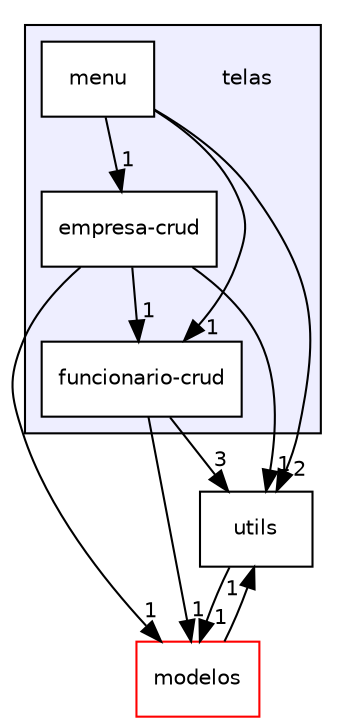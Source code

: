 digraph "telas" {
  compound=true
  node [ fontsize="10", fontname="Helvetica"];
  edge [ labelfontsize="10", labelfontname="Helvetica"];
  subgraph clusterdir_94144cb3f433e91bac0c128ead3b8a99 {
    graph [ bgcolor="#eeeeff", pencolor="black", label="" URL="dir_94144cb3f433e91bac0c128ead3b8a99.html"];
    dir_94144cb3f433e91bac0c128ead3b8a99 [shape=plaintext label="telas"];
    dir_eb0aaa132114bdcae52b2206788e74c2 [shape=box label="empresa-crud" color="black" fillcolor="white" style="filled" URL="dir_eb0aaa132114bdcae52b2206788e74c2.html"];
    dir_2e347dec07bd4bb27da4bc85d65f1231 [shape=box label="funcionario-crud" color="black" fillcolor="white" style="filled" URL="dir_2e347dec07bd4bb27da4bc85d65f1231.html"];
    dir_e86a4382bab66fd60ed4b80e93731dfc [shape=box label="menu" color="black" fillcolor="white" style="filled" URL="dir_e86a4382bab66fd60ed4b80e93731dfc.html"];
  }
  dir_cbdb8362360e11eafe2fa3bc74cf0ffd [shape=box label="utils" URL="dir_cbdb8362360e11eafe2fa3bc74cf0ffd.html"];
  dir_847a87e7fd795717ad8c6c1af3cd90dc [shape=box label="modelos" fillcolor="white" style="filled" color="red" URL="dir_847a87e7fd795717ad8c6c1af3cd90dc.html"];
  dir_e86a4382bab66fd60ed4b80e93731dfc->dir_eb0aaa132114bdcae52b2206788e74c2 [headlabel="1", labeldistance=1.5 headhref="dir_000008_000004.html"];
  dir_e86a4382bab66fd60ed4b80e93731dfc->dir_cbdb8362360e11eafe2fa3bc74cf0ffd [headlabel="2", labeldistance=1.5 headhref="dir_000008_000000.html"];
  dir_e86a4382bab66fd60ed4b80e93731dfc->dir_2e347dec07bd4bb27da4bc85d65f1231 [headlabel="1", labeldistance=1.5 headhref="dir_000008_000006.html"];
  dir_eb0aaa132114bdcae52b2206788e74c2->dir_cbdb8362360e11eafe2fa3bc74cf0ffd [headlabel="1", labeldistance=1.5 headhref="dir_000004_000000.html"];
  dir_eb0aaa132114bdcae52b2206788e74c2->dir_2e347dec07bd4bb27da4bc85d65f1231 [headlabel="1", labeldistance=1.5 headhref="dir_000004_000006.html"];
  dir_eb0aaa132114bdcae52b2206788e74c2->dir_847a87e7fd795717ad8c6c1af3cd90dc [headlabel="1", labeldistance=1.5 headhref="dir_000004_000001.html"];
  dir_cbdb8362360e11eafe2fa3bc74cf0ffd->dir_847a87e7fd795717ad8c6c1af3cd90dc [headlabel="1", labeldistance=1.5 headhref="dir_000000_000001.html"];
  dir_2e347dec07bd4bb27da4bc85d65f1231->dir_cbdb8362360e11eafe2fa3bc74cf0ffd [headlabel="3", labeldistance=1.5 headhref="dir_000006_000000.html"];
  dir_2e347dec07bd4bb27da4bc85d65f1231->dir_847a87e7fd795717ad8c6c1af3cd90dc [headlabel="1", labeldistance=1.5 headhref="dir_000006_000001.html"];
  dir_847a87e7fd795717ad8c6c1af3cd90dc->dir_cbdb8362360e11eafe2fa3bc74cf0ffd [headlabel="1", labeldistance=1.5 headhref="dir_000001_000000.html"];
}
